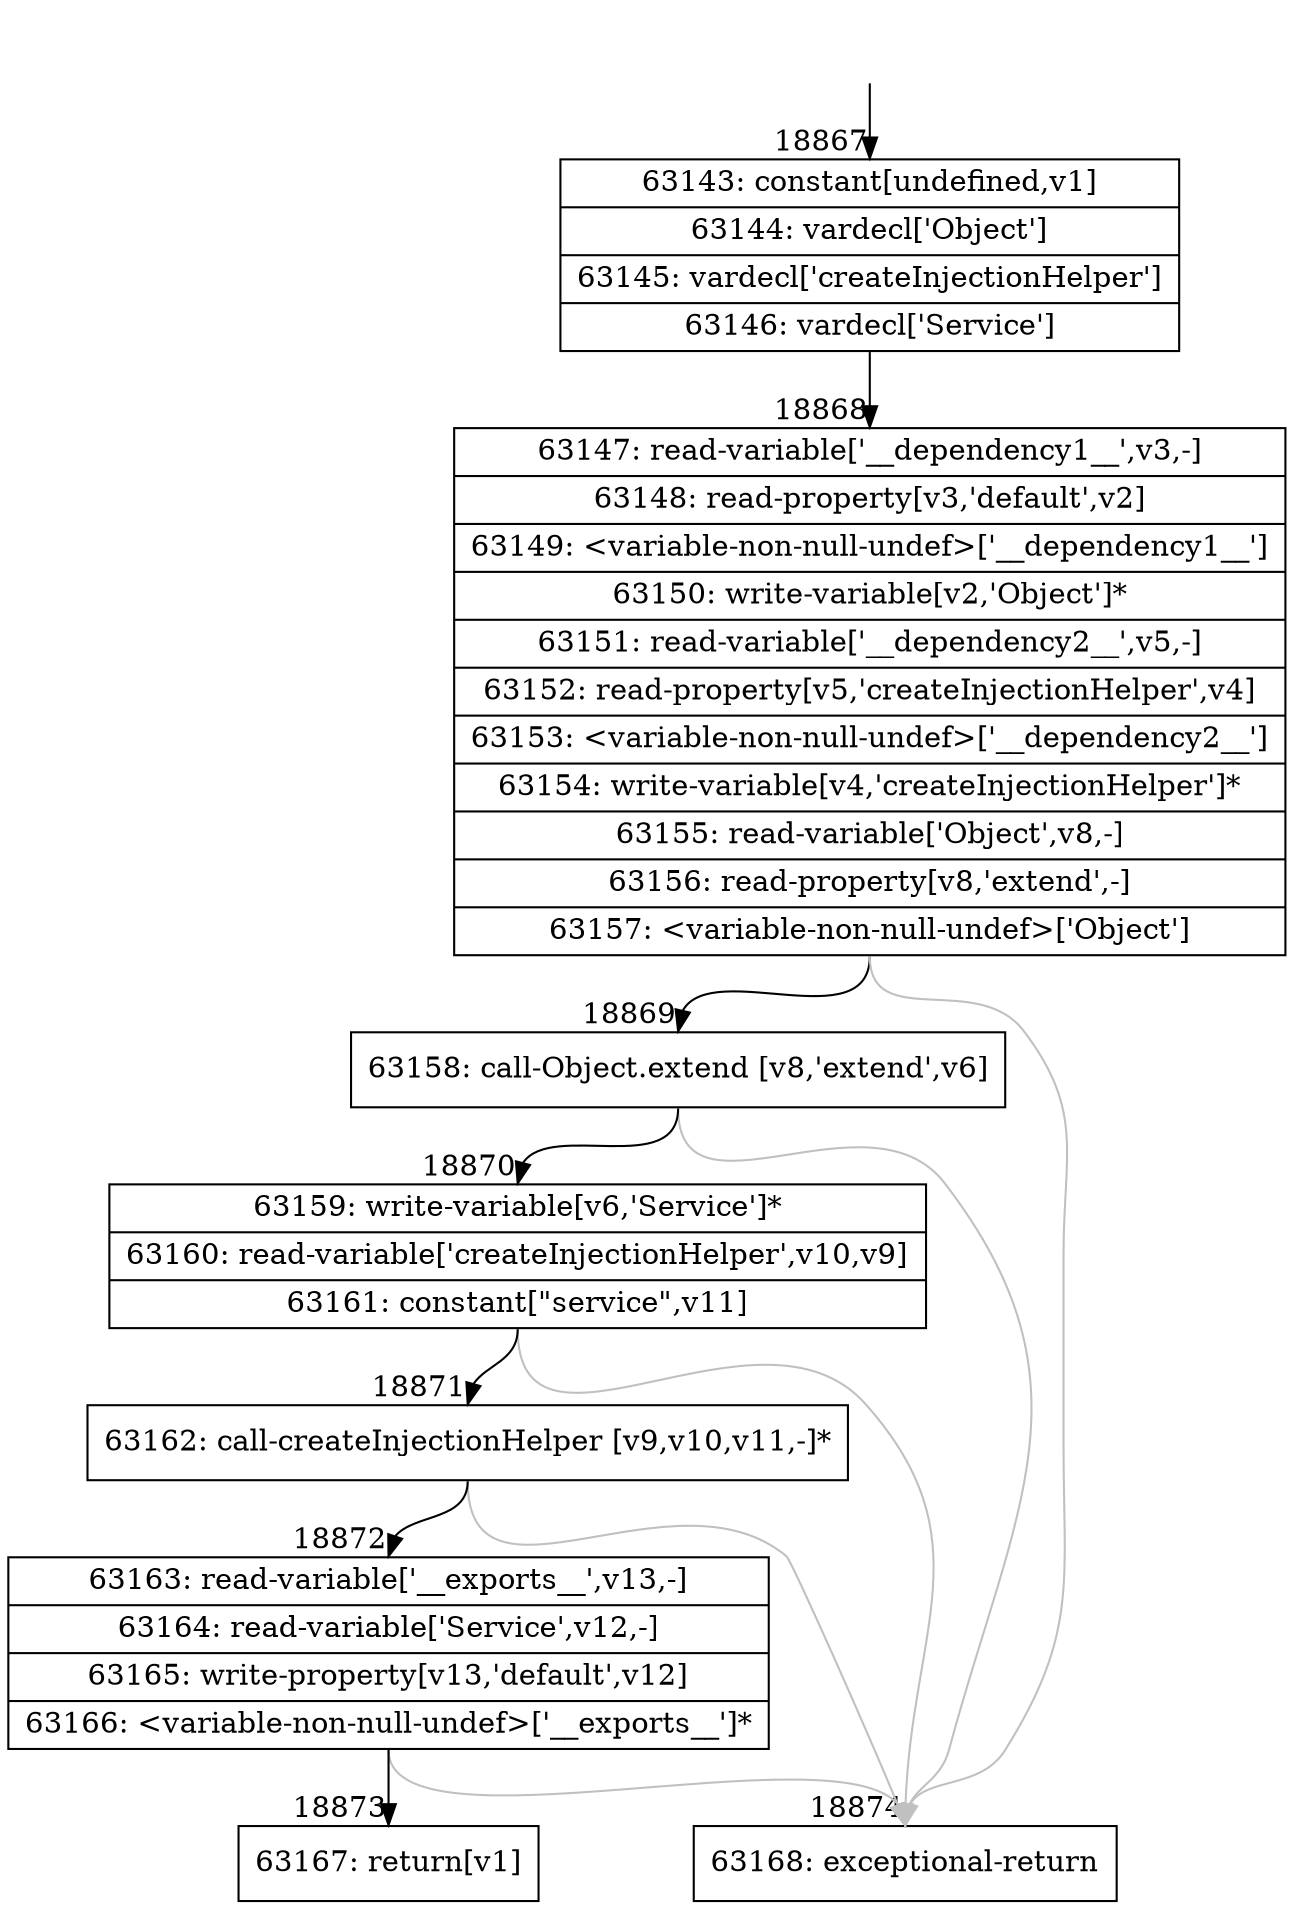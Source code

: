 digraph {
rankdir="TD"
BB_entry1627[shape=none,label=""];
BB_entry1627 -> BB18867 [tailport=s, headport=n, headlabel="    18867"]
BB18867 [shape=record label="{63143: constant[undefined,v1]|63144: vardecl['Object']|63145: vardecl['createInjectionHelper']|63146: vardecl['Service']}" ] 
BB18867 -> BB18868 [tailport=s, headport=n, headlabel="      18868"]
BB18868 [shape=record label="{63147: read-variable['__dependency1__',v3,-]|63148: read-property[v3,'default',v2]|63149: \<variable-non-null-undef\>['__dependency1__']|63150: write-variable[v2,'Object']*|63151: read-variable['__dependency2__',v5,-]|63152: read-property[v5,'createInjectionHelper',v4]|63153: \<variable-non-null-undef\>['__dependency2__']|63154: write-variable[v4,'createInjectionHelper']*|63155: read-variable['Object',v8,-]|63156: read-property[v8,'extend',-]|63157: \<variable-non-null-undef\>['Object']}" ] 
BB18868 -> BB18869 [tailport=s, headport=n, headlabel="      18869"]
BB18868 -> BB18874 [tailport=s, headport=n, color=gray, headlabel="      18874"]
BB18869 [shape=record label="{63158: call-Object.extend [v8,'extend',v6]}" ] 
BB18869 -> BB18870 [tailport=s, headport=n, headlabel="      18870"]
BB18869 -> BB18874 [tailport=s, headport=n, color=gray]
BB18870 [shape=record label="{63159: write-variable[v6,'Service']*|63160: read-variable['createInjectionHelper',v10,v9]|63161: constant[\"service\",v11]}" ] 
BB18870 -> BB18871 [tailport=s, headport=n, headlabel="      18871"]
BB18870 -> BB18874 [tailport=s, headport=n, color=gray]
BB18871 [shape=record label="{63162: call-createInjectionHelper [v9,v10,v11,-]*}" ] 
BB18871 -> BB18872 [tailport=s, headport=n, headlabel="      18872"]
BB18871 -> BB18874 [tailport=s, headport=n, color=gray]
BB18872 [shape=record label="{63163: read-variable['__exports__',v13,-]|63164: read-variable['Service',v12,-]|63165: write-property[v13,'default',v12]|63166: \<variable-non-null-undef\>['__exports__']*}" ] 
BB18872 -> BB18873 [tailport=s, headport=n, headlabel="      18873"]
BB18872 -> BB18874 [tailport=s, headport=n, color=gray]
BB18873 [shape=record label="{63167: return[v1]}" ] 
BB18874 [shape=record label="{63168: exceptional-return}" ] 
//#$~ 35343
}
